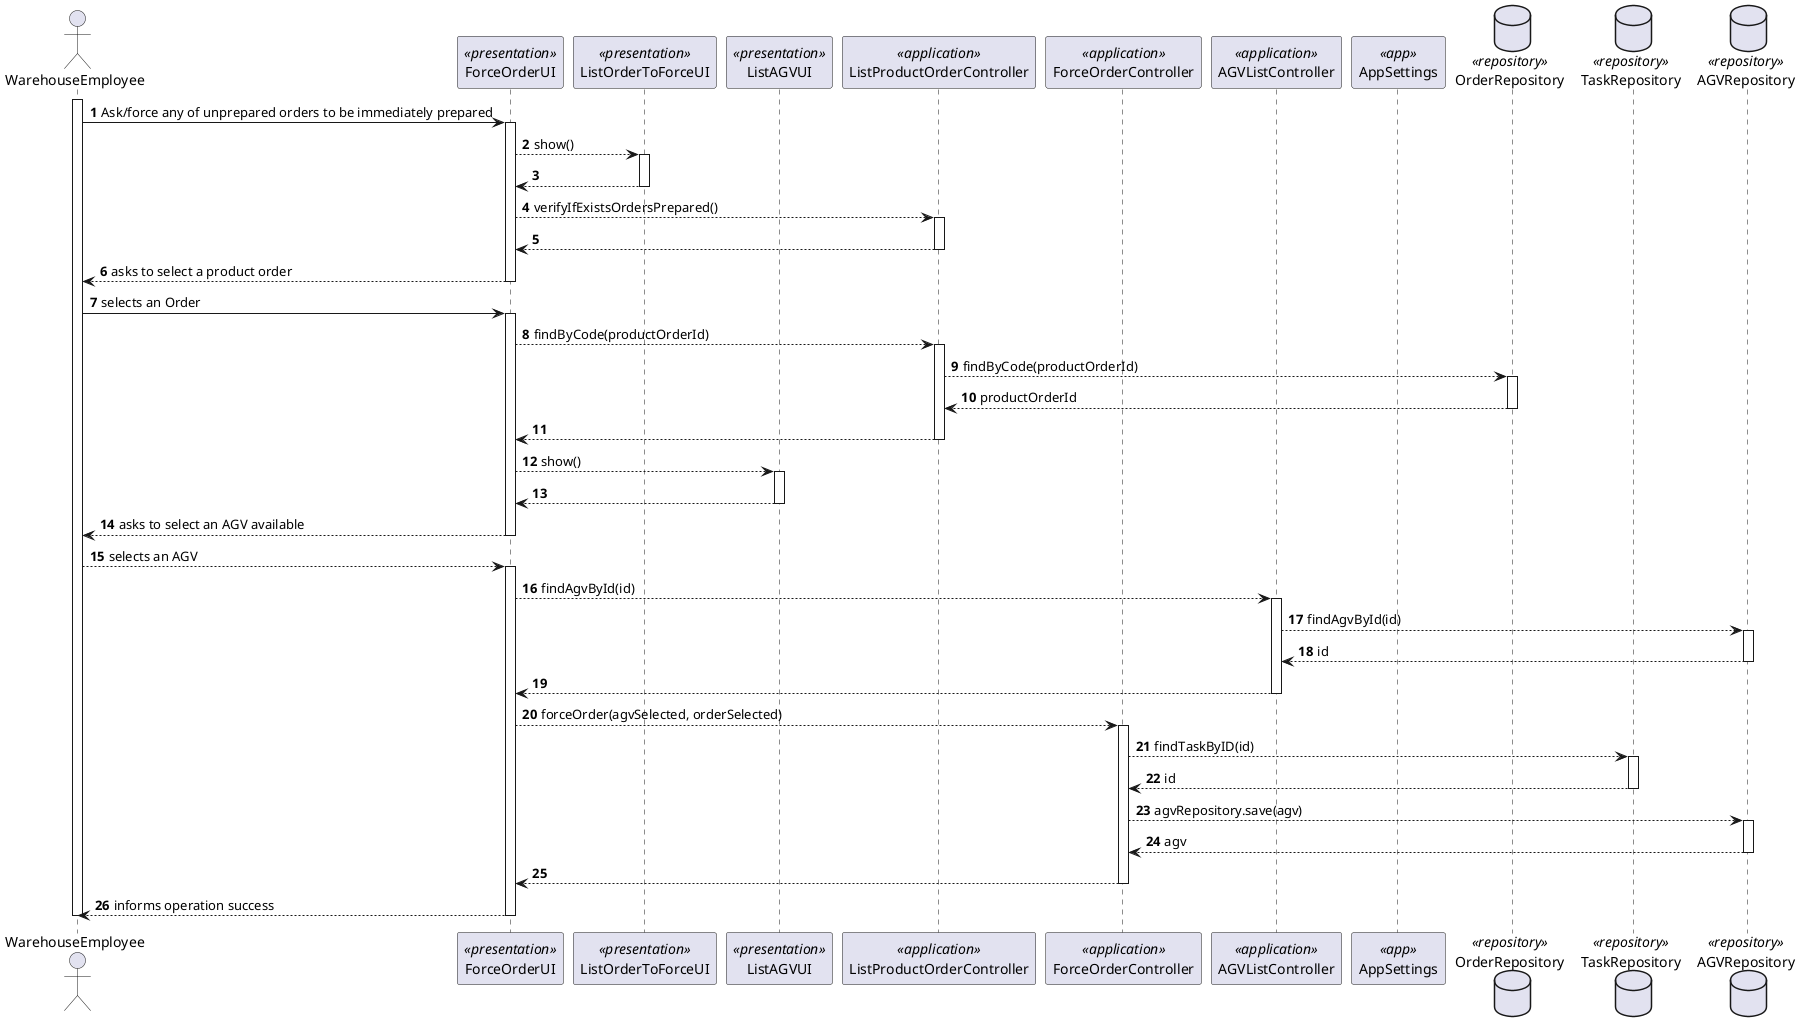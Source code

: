 @startuml
autonumber
actor "WarehouseEmployee" as SC
participant "//<<presentation>>//\nForceOrderUI" as UI
participant "//<<presentation>>//\nListOrderToForceUI" as ui2
participant "//<<presentation>>//\nListAGVUI" as ui3
participant "//<<application>>//\nListProductOrderController" as cc1
participant "//<<application>>//\nForceOrderController" as cc2
participant "//<<application>>//\nAGVListController" as cc3
participant "//<<app>>//\nAppSettings" as app
database "//<<repository>>//\nOrderRepository" as db1
database "//<<repository>>//\nTaskRepository" as db2
database "//<<repository>>//\nAGVRepository" as db3

activate SC
SC -> UI : Ask/force any of unprepared orders to be immediately prepared 
activate UI

UI--> ui2: show()

activate ui2

ui2 --> UI

deactivate ui2

UI-->cc1: verifyIfExistsOrdersPrepared()

activate cc1

cc1-->UI

deactivate cc1

UI --> SC : asks to select a product order

deactivate UI

SC -> UI : selects an Order

activate UI

UI --> cc1: findByCode(productOrderId)

activate cc1

cc1 --> db1: findByCode(productOrderId)

activate db1

db1 --> cc1: productOrderId

deactivate db1

cc1 --> UI

deactivate cc1

UI--> ui3: show()

activate ui3

ui3 --> UI

deactivate ui3

UI --> SC : asks to select an AGV available

deactivate UI

SC --> UI: selects an AGV

activate UI

UI --> cc3: findAgvById(id)

activate cc3

cc3 --> db3: findAgvById(id)

activate db3

db3 --> cc3: id

deactivate db3

cc3 --> UI

deactivate cc3

UI --> cc2: forceOrder(agvSelected, orderSelected)

activate cc2

cc2 --> db2: findTaskByID(id)

activate db2

db2 --> cc2: id

deactivate db2

cc2 --> db3: agvRepository.save(agv)

activate db3

db3 --> cc2: agv

deactivate db3

cc2 --> UI

deactivate cc2

UI --> SC : informs operation success

deactivate UI

deactivate SC
@enduml